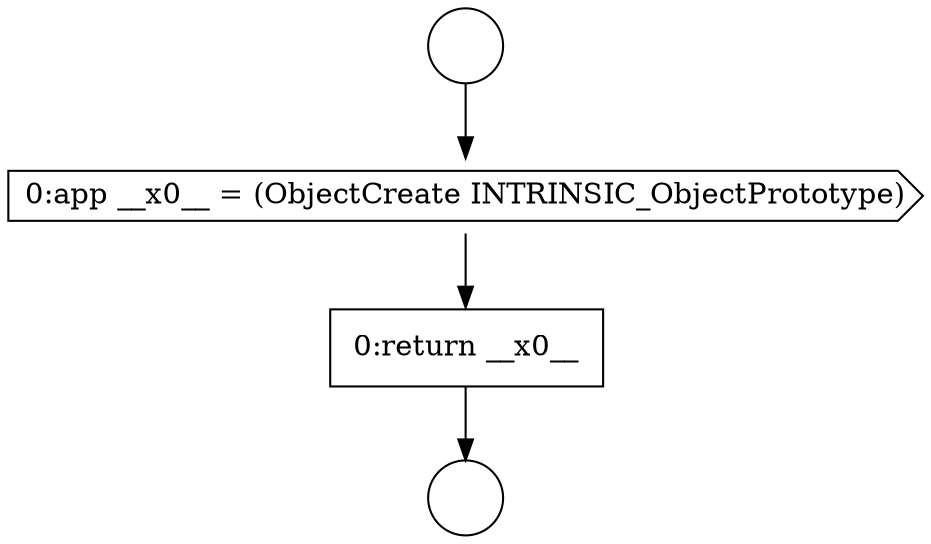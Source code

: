 digraph {
  node3434 [shape=circle label=" " color="black" fillcolor="white" style=filled]
  node3436 [shape=cds, label=<<font color="black">0:app __x0__ = (ObjectCreate INTRINSIC_ObjectPrototype)</font>> color="black" fillcolor="white" style=filled]
  node3437 [shape=none, margin=0, label=<<font color="black">
    <table border="0" cellborder="1" cellspacing="0" cellpadding="10">
      <tr><td align="left">0:return __x0__</td></tr>
    </table>
  </font>> color="black" fillcolor="white" style=filled]
  node3435 [shape=circle label=" " color="black" fillcolor="white" style=filled]
  node3434 -> node3436 [ color="black"]
  node3436 -> node3437 [ color="black"]
  node3437 -> node3435 [ color="black"]
}
